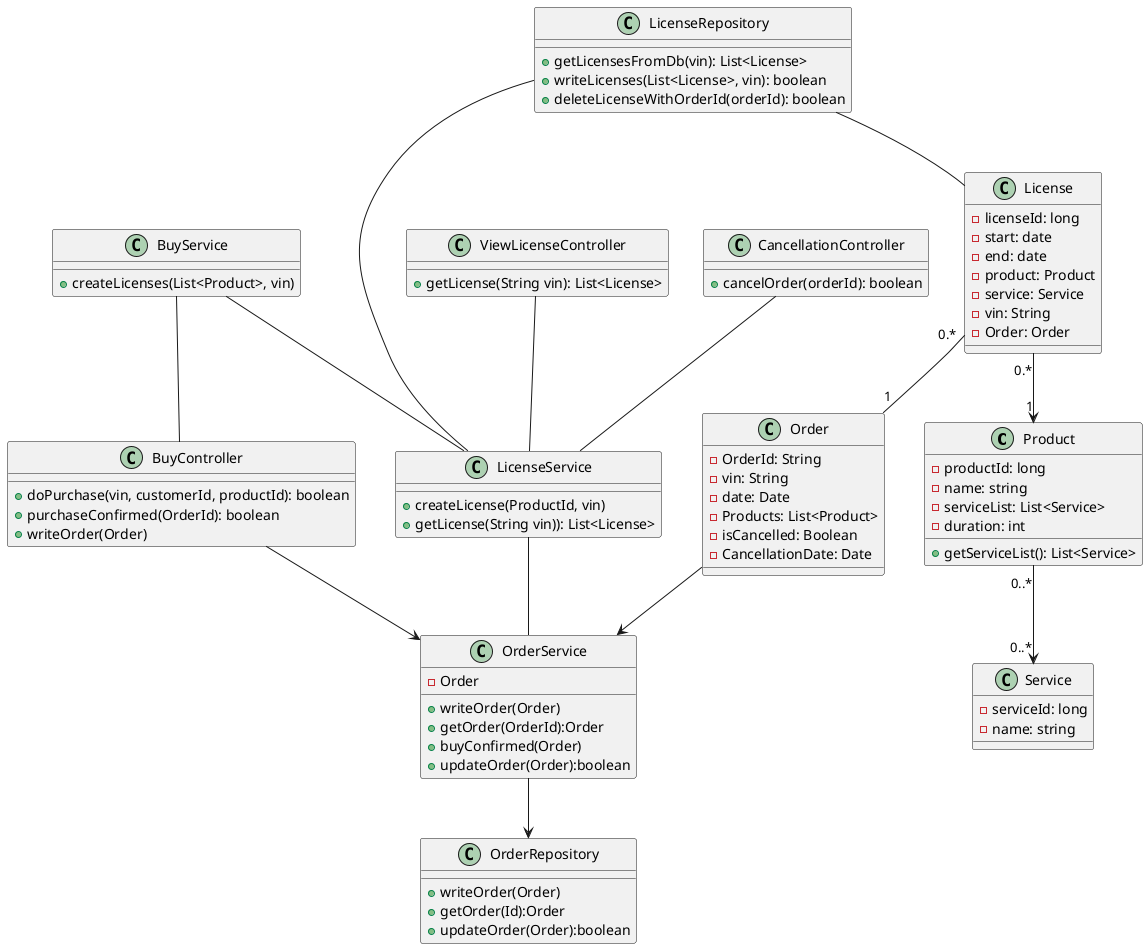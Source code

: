 @startuml

class Product {
    - productId: long
    - name: string
    - serviceList: List<Service>
    - duration: int
    + getServiceList(): List<Service>

}

class Service {
    - serviceId: long
    - name: string

}


class License {
    - licenseId: long
    - start: date
    - end: date
    - product: Product
    - service: Service
    - vin: String
    - Order: Order
}

class LicenseRepository{

    +getLicensesFromDb(vin): List<License>
    +writeLicenses(List<License>, vin): boolean
    +deleteLicenseWithOrderId(orderId): boolean

}

class ViewLicenseController {
    + getLicense(String vin): List<License>
}

class BuyController {

    + doPurchase(vin, customerId, productId): boolean
    + purchaseConfirmed(OrderId): boolean
    + writeOrder(Order)
}
class CancellationController{
+ cancelOrder(orderId): boolean
}
CancellationController -- LicenseService
LicenseService--OrderService


class OrderRepository{
+writeOrder(Order)
+getOrder(Id):Order
+updateOrder(Order):boolean
}

class Order{
-OrderId: String
-vin: String
-date: Date
-Products: List<Product>
- isCancelled: Boolean
- CancellationDate: Date
}

class OrderService{
    -Order
    +writeOrder(Order)
    +getOrder(OrderId):Order
    +buyConfirmed(Order)
    +updateOrder(Order):boolean
}

class LicenseService{

    + createLicense(ProductId, vin)
    + getLicense(String vin)): List<License>

}

class BuyService {

    +createLicenses(List<Product>, vin)
}

LicenseRepository-- License
LicenseRepository -- LicenseService
BuyService -- LicenseService
ViewLicenseController -- LicenseService
BuyController --> OrderService

BuyService -- BuyController
License "0.*" --"1"  Order

License "0.*" --> "1"Product
Product "0..*" --> "0..*" Service
OrderService --> OrderRepository
Order --> OrderService
@enduml




